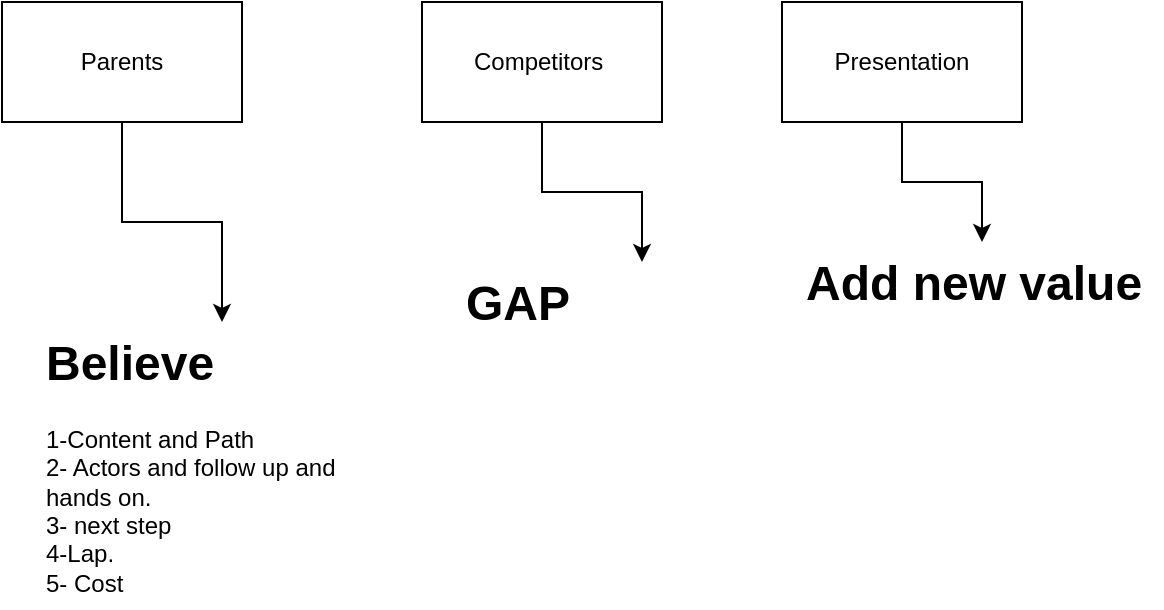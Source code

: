 <mxfile version="27.1.6">
  <diagram name="Page-1" id="PUH9PuSUtaK5ZjIOXv3t">
    <mxGraphModel dx="1228" dy="602" grid="1" gridSize="10" guides="1" tooltips="1" connect="1" arrows="1" fold="1" page="1" pageScale="1" pageWidth="850" pageHeight="1100" math="0" shadow="0">
      <root>
        <mxCell id="0" />
        <mxCell id="1" parent="0" />
        <mxCell id="pXVpYt70onAIOGzY6Nei-33" style="edgeStyle=orthogonalEdgeStyle;rounded=0;orthogonalLoop=1;jettySize=auto;html=1;" edge="1" parent="1" source="pXVpYt70onAIOGzY6Nei-30" target="pXVpYt70onAIOGzY6Nei-34">
          <mxGeometry relative="1" as="geometry">
            <mxPoint x="100" y="150.0" as="targetPoint" />
          </mxGeometry>
        </mxCell>
        <mxCell id="pXVpYt70onAIOGzY6Nei-30" value="Parents" style="rounded=0;whiteSpace=wrap;html=1;" vertex="1" parent="1">
          <mxGeometry x="40" y="50" width="120" height="60" as="geometry" />
        </mxCell>
        <mxCell id="pXVpYt70onAIOGzY6Nei-36" style="edgeStyle=orthogonalEdgeStyle;rounded=0;orthogonalLoop=1;jettySize=auto;html=1;" edge="1" parent="1" source="pXVpYt70onAIOGzY6Nei-31" target="pXVpYt70onAIOGzY6Nei-35">
          <mxGeometry relative="1" as="geometry" />
        </mxCell>
        <mxCell id="pXVpYt70onAIOGzY6Nei-31" value="Competitors&amp;nbsp;" style="rounded=0;whiteSpace=wrap;html=1;" vertex="1" parent="1">
          <mxGeometry x="250" y="50" width="120" height="60" as="geometry" />
        </mxCell>
        <mxCell id="pXVpYt70onAIOGzY6Nei-38" style="edgeStyle=orthogonalEdgeStyle;rounded=0;orthogonalLoop=1;jettySize=auto;html=1;entryX=0.5;entryY=0;entryDx=0;entryDy=0;" edge="1" parent="1" source="pXVpYt70onAIOGzY6Nei-32" target="pXVpYt70onAIOGzY6Nei-37">
          <mxGeometry relative="1" as="geometry" />
        </mxCell>
        <mxCell id="pXVpYt70onAIOGzY6Nei-32" value="Presentation" style="rounded=0;whiteSpace=wrap;html=1;" vertex="1" parent="1">
          <mxGeometry x="430" y="50" width="120" height="60" as="geometry" />
        </mxCell>
        <mxCell id="pXVpYt70onAIOGzY6Nei-34" value="&lt;h1 style=&quot;margin-top: 0px;&quot;&gt;Believe&lt;/h1&gt;&lt;div&gt;1-Content and Path&lt;/div&gt;&lt;div&gt;2- Actors and follow up and hands on.&lt;/div&gt;&lt;div&gt;3- next step&lt;/div&gt;&lt;div&gt;4-Lap.&lt;/div&gt;&lt;div&gt;5- Cost&lt;/div&gt;&lt;div&gt;&lt;br&gt;&lt;/div&gt;" style="text;html=1;whiteSpace=wrap;overflow=hidden;rounded=0;" vertex="1" parent="1">
          <mxGeometry x="60" y="210" width="180" height="140" as="geometry" />
        </mxCell>
        <mxCell id="pXVpYt70onAIOGzY6Nei-35" value="&lt;h1 style=&quot;margin-top: 0px;&quot;&gt;GAP&lt;/h1&gt;" style="text;html=1;whiteSpace=wrap;overflow=hidden;rounded=0;" vertex="1" parent="1">
          <mxGeometry x="270" y="180" width="180" height="120" as="geometry" />
        </mxCell>
        <mxCell id="pXVpYt70onAIOGzY6Nei-37" value="&lt;h1 style=&quot;margin-top: 0px;&quot;&gt;Add new value&lt;/h1&gt;" style="text;html=1;whiteSpace=wrap;overflow=hidden;rounded=0;" vertex="1" parent="1">
          <mxGeometry x="440" y="170" width="180" height="120" as="geometry" />
        </mxCell>
      </root>
    </mxGraphModel>
  </diagram>
</mxfile>
